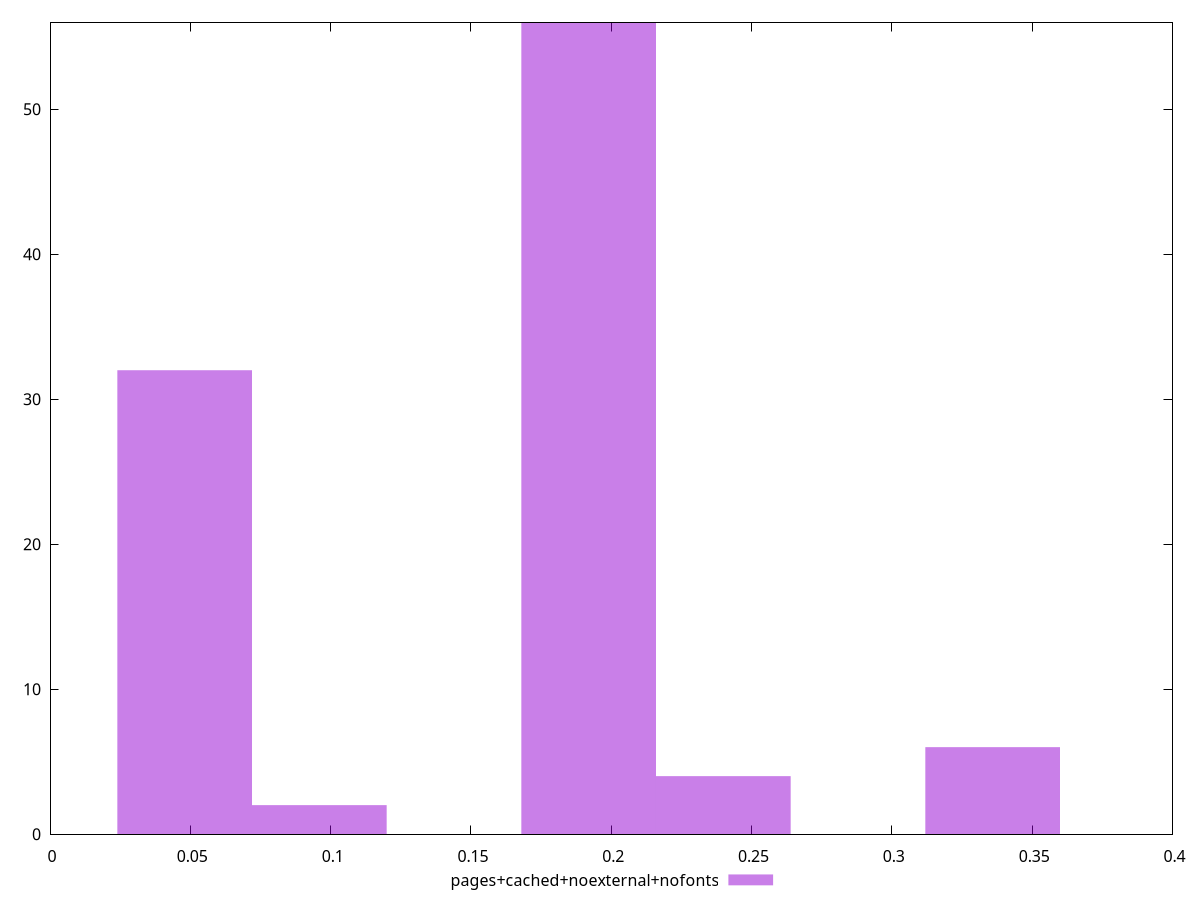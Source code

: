 $_pagesCachedNoexternalNofonts <<EOF
0.19195125220268855 56
0.04798781305067214 32
0.335914691354705 6
0.23993906525336067 4
0.09597562610134427 2
EOF
set key outside below
set terminal pngcairo
set output "report_00004_2020-11-02T20-21-41.718Z/cumulative-layout-shift/pages+cached+noexternal+nofonts//raw_hist.png"
set yrange [0:56]
set boxwidth 0.04798781305067214
set style fill transparent solid 0.5 noborder
plot $_pagesCachedNoexternalNofonts title "pages+cached+noexternal+nofonts" with boxes ,